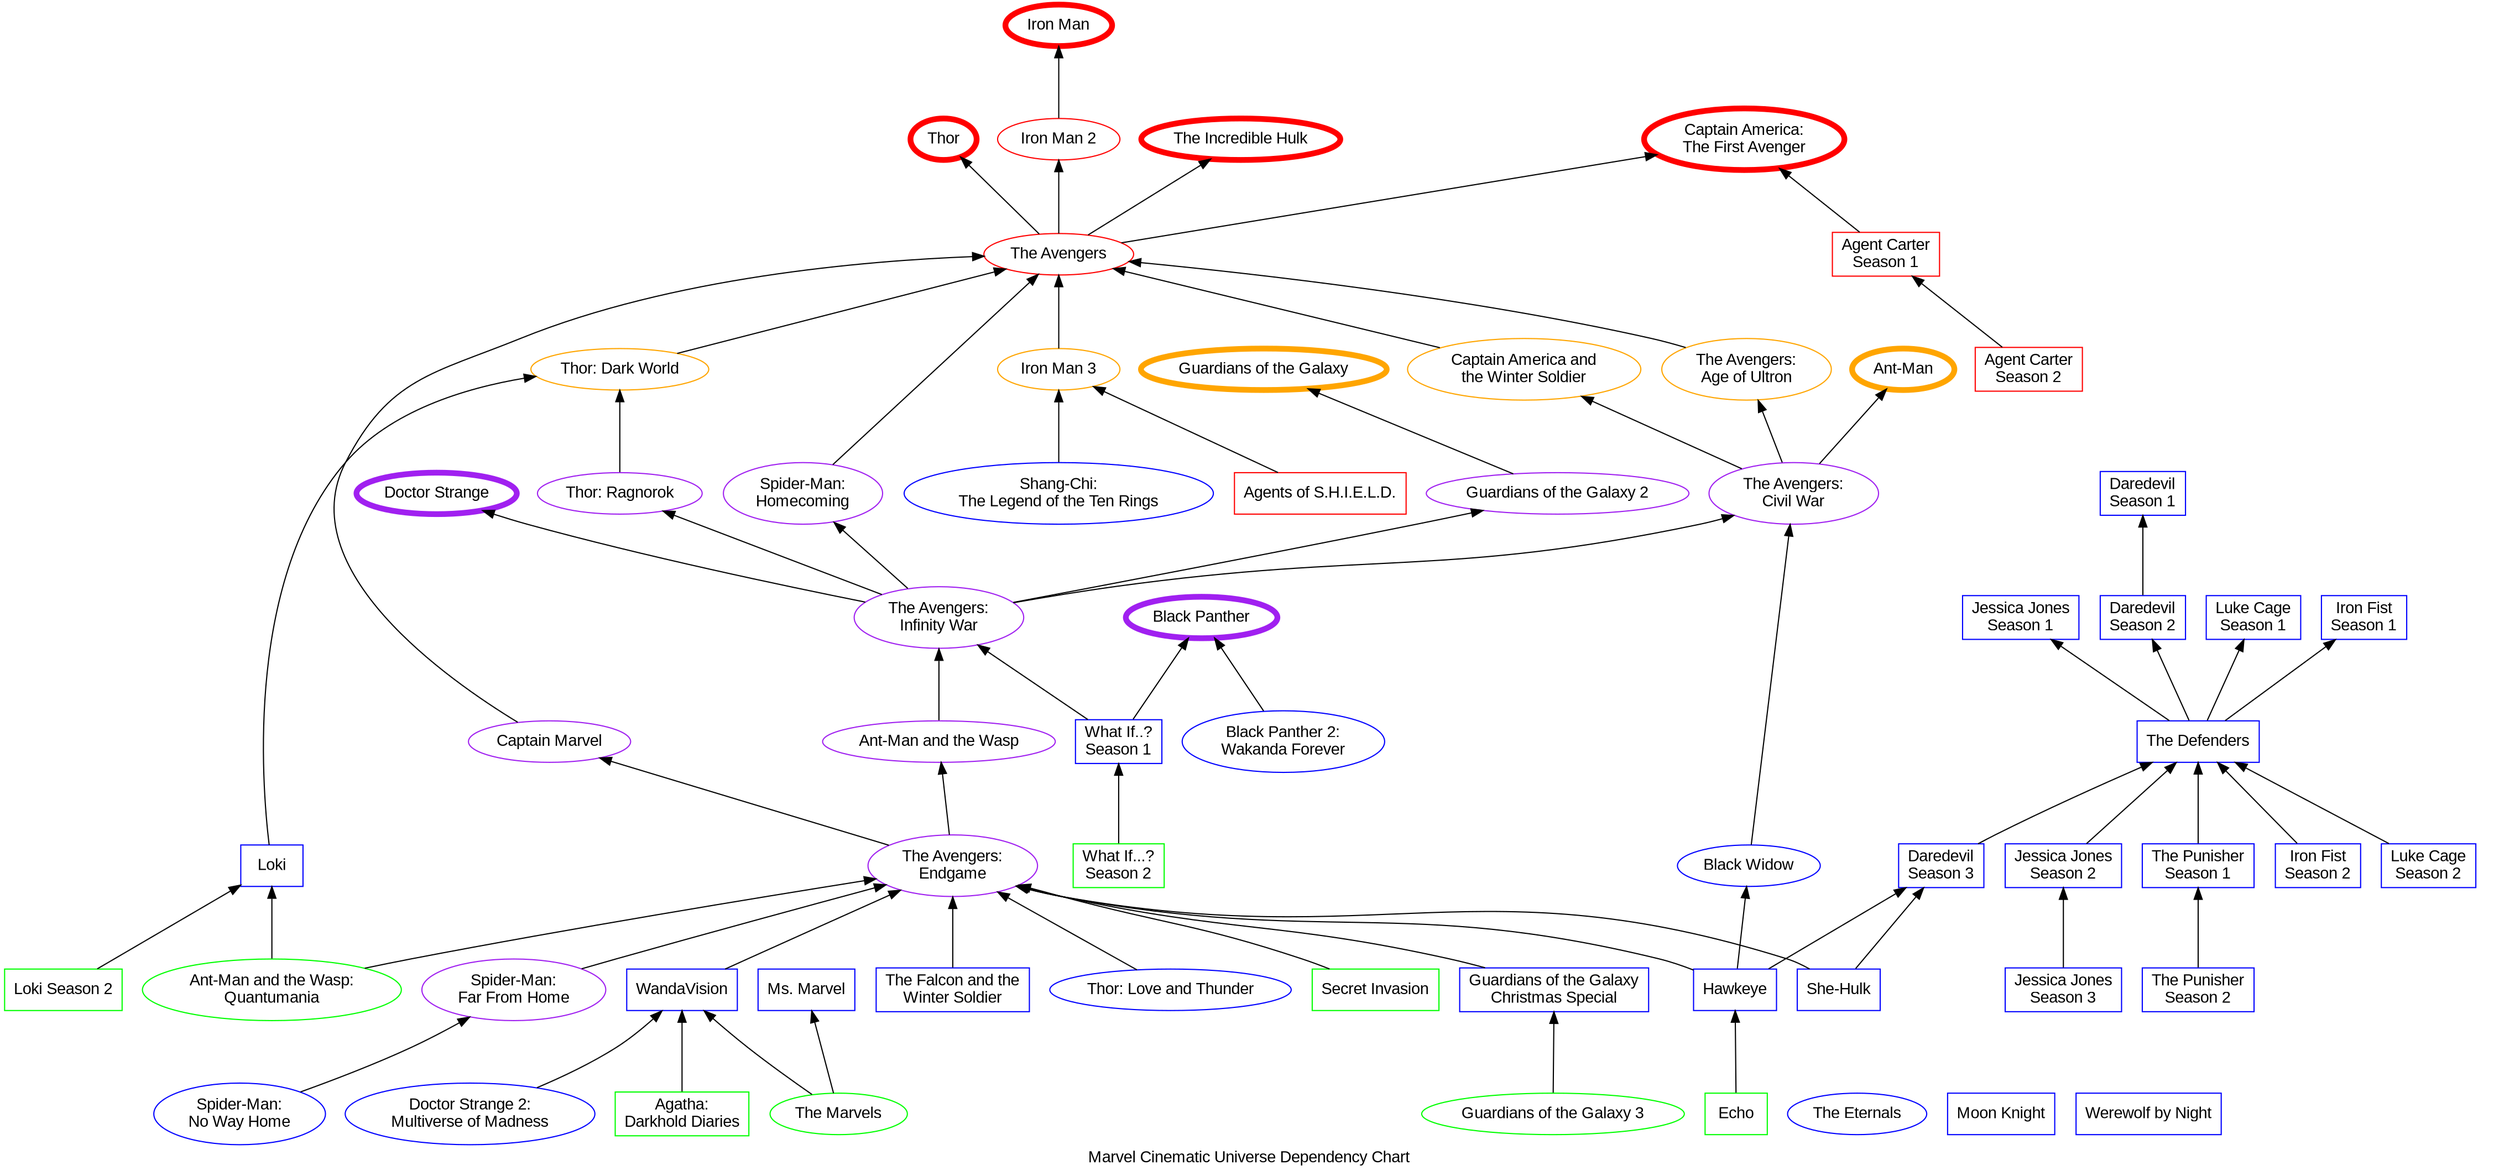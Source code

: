 digraph mcu {
  label="Marvel Cinematic Universe Dependency Chart";
  ranksep=0.75;
  
  graph [fontname="Arial" rankdir="BT"];
  node [fontname="Arial"];
  edge [fontname="Arial"];

  # Phase 1
  ironman1 [label="Iron Man" color=red penwidth=5]
  thehulk [label="The Incredible Hulk" color=red penwidth=5]
  ironman2 [label="Iron Man 2" color=red]
  capamerica1 [label="Captain America:\nThe First Avenger" color=red penwidth=5]
  thor1 [label="Thor" color=red penwidth=5]
  avengers [label="The Avengers" color=red]

  # Phase 2
  ironman3 [label="Iron Man 3" color=orange]
  thor2 [label="Thor: Dark World" color=orange]
  capamerica2 [label="Captain America and\nthe Winter Soldier" color=orange]
  guardians1 [label="Guardians of the Galaxy" color=orange penwidth=5]
  ageofultron [label="The Avengers:\nAge of Ultron" color=orange]
  antman [label="Ant-Man" color=orange penwidth=5]

  # Phase 3
  civilwar [label="The Avengers:\nCivil War" color=purple]
  docstrange [label="Doctor Strange" color=purple penwidth=5]
  guardians2 [label="Guardians of the Galaxy 2" color=purple]
  spidey1 [label="Spider-Man:\nHomecoming" color=purple]
  thor3 [label="Thor: Ragnorok" color=purple]
  bpanther1 [label="Black Panther" color=purple penwidth=5];
  bpanther2 [label="Black Panther 2:\nWakanda Forever" color=blue];
  whatif1 [label="What If..?\nSeason 1" color=blue shape=box];
  whatif2 [label="What If...?\nSeason 2" color=green shape=box];
  infinitywar [label="The Avengers:\nInfinity War" color=purple]
  antman2 [label="Ant-Man and the Wasp" color=purple]
  capmarvel [label="Captain Marvel" color=purple]
  endgame [label="The Avengers:\nEndgame" color=purple]
  spidey2 [label="Spider-Man:\nFar From Home" color=purple]

  # Phase 4
  wandavision [label="WandaVision" color=blue shape=box];
  falcon [label="The Falcon and the\nWinter Soldier" color=blue shape=box]
  loki1 [label="Loki" color=blue shape=box]
  bwidow [label="Black Widow" color=blue]
  shangchi [label="Shang-Chi:\nThe Legend of the Ten Rings" color=blue]
  eternals [label="The Eternals" color=blue]
  hawkeye [label="Hawkeye" color=blue shape=box]
  spidey3 [label="Spider-Man:\nNo Way Home" color=blue]
  moonknight [label="Moon Knight" color=blue shape=box]
  docstrange2 [label="Doctor Strange 2:\nMultiverse of Madness" color=blue]
  msmarvel [label="Ms. Marvel" color=blue shape=box]
  thor4 [label="Thor: Love and Thunder" color=blue]
  shehulk [label="She-Hulk" color=blue shape=box]
  werewolf [label="Werewolf by Night" color=blue shape=box]
  guardiansxmas [label="Guardians of the Galaxy\nChristmas Special" color=blue shape=box]

  # Phase 5
  antman3 [label="Ant-Man and the Wasp:\nQuantumania" color=green]
  guardians3 [label="Guardians of the Galaxy 3" color=green]
  secretinvasion [label="Secret Invasion" color=green shape=box]
  loki2 [label="Loki Season 2" color=green shape=box]
  themarvels [label="The Marvels" color=green]
  echo [label="Echo" color=green shape=box]
  darkhold [label="Agatha:\nDarkhold Diaries" color=green shape=box]

  # TV Series
  agentshield [label="Agents of S.H.I.E.L.D." color=red shape=box]
  agentcarter1 [label="Agent Carter\nSeason 1" color=red shape=box]
  agentcarter2 [label="Agent Carter\nSeason 2" color=red shape=box]

  # Defenders Saga
  subgraph cluster_defenders {
  graph [style="invis"];
  daredevil1 [label="Daredevil\nSeason 1" color=blue shape=box]
  jjones1 [label="Jessica Jones\nSeason 1" color=blue shape=box]
  daredevil2 [label="Daredevil\nSeason 2" color=blue shape=box]
  lukecage1 [label="Luke Cage\nSeason 1" color=blue shape=box]
  ironfist1 [label="Iron Fist\nSeason 1" color=blue shape=box]
  defenders [label="The Defenders" color=blue shape=box]
  punisher1 [label="The Punisher\nSeason 1" color=blue shape=box]
  jjones2 [label="Jessica Jones\nSeason 2" color=blue shape=box]
  lukecage2 [label="Luke Cage\nSeason 2" color=blue shape=box]
  ironfist2 [label="Iron Fist\nSeason 2" color=blue shape=box]
  daredevil3 [label="Daredevil\nSeason 3" color=blue shape=box]
  punisher2 [label="The Punisher\nSeason 2" color=blue shape=box]
  jjones3 [label="Jessica Jones\nSeason 3" color=blue shape=box]
  }
  
  #### Dependencies

  # Iron Man 2 builds on Iron Man 1
  ironman2 -> ironman1

  # Introduces Black Widow and War Machine
  avengers -> ironman2

  # Introduces Thor and Loki
  avengers -> thor1

  # Introduces Captain America and Bucky Barnes
  avengers -> capamerica1

  # Introduces Hulk
  avengers -> thehulk

  # Stark's emotions in Iron Man 3 are all about battle of NYC.
  ironman3 -> avengers;

  # Thor's experiences with Loki are formative in The Dark World.
  thor2 -> avengers;

  # The Avengers establishes Captain America as a member of S.H.I.E.L.D.
  capamerica2 -> avengers;

  # Spiderman starts with a cleanup of the battle of NYC.
  spidey1 -> avengers;

  # The battle of NYC and Stark's subsequent fears are what push Stark to create
  # Ultron.
  ageofultron -> avengers;

  # The Winter Soldier is a pivotal character in Civil War.
  civilwar -> capamerica2;

  # The central plot depends on Tony nearly destroying the world with Ultron.
  civilwar -> ageofultron;

  # Antman participates in Civil War.
  civilwar -> antman;

  # The Guardians of the Galaxy need to be established.
  guardians2 -> guardians1;

  thor3 -> thor2;
  
  # Thor 2 introduces Reality Infinity Stone, also pushes Thor to be homeless,
  # Loki to find a better version of himself.
  infinitywar -> thor3;

  # Establishes a divided and weakened Avengers, reveals Wakanda as a power,
  # and highlights Vision as the keeper of the Mind infinity stone.
  infinitywar -> civilwar;

  # Black Widow is on the run for violating the Sokovia Accords, established in
  # Civil War.
  bwidow -> civilwar;

  # Introduces Doctor Strange, Time infinity stone.
  infinitywar -> docstrange;

  # Introduces guardians, Mantis, Power infinity stone.
  infinitywar -> guardians2;

  # The Avengers introduces Nick Fury.
  capmarvel -> avengers;

  # Captain Marvel needs to be introduced for Endgame
  endgame -> capmarvel;

  # Peter and Tony's relationship is assumed in Infinity War.
  infinitywar -> spidey1;

  # Spiderman 2 is post-Blip, Tony is gone, Fury tries to step in.
  spidey2 -> endgame;

  # Plot of Spiderman 3 depends on post-credits Spiderman 2 scene.
  spidey3 -> spidey2;

  # Backstory on why Wanda is so messed up.
  wandavision -> endgame

  # Kang the Conqueror is introduced in Loki.  Without it, Quantumania
  # falls totally flat (who is this Kang guy anyway?).  Probably a
  # reason for its poor reviews.
  antman3 -> loki1;

  # Multiverse of Madness is not comprehensible without knowing the events
  # of WandaVision.  This is a strong dependency.
  docstrange2 -> wandavision;

  # Wakanda Forever proceeds directly from Black Panther, with very little
  # influence on the plot from the greater MCU.
  bpanther2 -> bpanther1;

  # Infinity War and its dependencies are almost enough to entirely
  # grasp whatif's variants and overarching plot.
  whatif1 -> infinitywar

  # What If..? has an episode incorporating Killmonger, not appearing in Infinity
  # War but only introduced in Black Panther
  whatif1 -> bpanther1

  # What If 2 has no post-Infinity War references, so it really only depends
  # on What If 1.
  whatif2 -> whatif1

  # This is bizarre, but the *end credit scene* of Ant-Man and the
  # Wasp is kind of plot critical, showing how Scott was trapped in
  # the quantum realm during the blip.  The beginning of endgame makes
  # no damn sense without this crucial scene.
  antman2 -> infinitywar;
  endgame -> antman2;

  # Antman3 definitively starts post-Blip.
  antman3 -> endgame;

  # Main character gains superpowers from Wandavision events.
  themarvels -> wandavision;

  # Main character gains superpowers from Ms. Marvel events.
  themarvels -> msmarvel;

  # Agent Carter introduced
  agentcarter1 -> capamerica1
  agentcarter2 -> agentcarter1
  
  # Iron Man 3 has the Mandarin, which appears later in Shang Chi
  shangchi -> ironman3;

  # Iron Man 3 introduces the Extremis virus, a plot point in Agents
  agentshield -> ironman3;

  # Direct sequels
  defenders -> daredevil2 -> daredevil1;
  defenders -> jjones1;
  defenders -> lukecage1;
  defenders -> ironfist1;
  daredevil3 -> defenders;
  jjones2 -> defenders;
  lukecage2 -> defenders;
  ironfist2 -> defenders;
  punisher1 -> defenders;
  punisher2 -> punisher1;
  jjones3 -> jjones2

  # Loki needs context from Thor: Dark World where Frigga dies, and
  # the Avengers where his variant diverges.
  loki2 -> loki1 -> thor2;

  # Part of plot needs Clint's failure to save Natasha
  hawkeye -> endgame;

  # Kingpin's reappearance as a villain happens in Hawkeye
  hawkeye -> daredevil3;

  # Part of plot revolves around Yelena's anger at Clint
  hawkeye -> bwidow;

  # Smart Hulk appears in Endgame, and She-Hulk starts with her
  # relationship with Bruce
  shehulk -> endgame;

  # Daredevil figures in She-Hulk Epi 8.
  shehulk -> daredevil3;

  # Part of Secret Invasion is that Fury has lost his contacts
  # after the Blip
  secretinvasion -> endgame;

  # Agatha is introduced in Wandavision
  darkhold -> wandavision;

  # The main story line for Falcon is post-Blip after Cap America gives up his
  # shield.
  falcon -> endgame;

  # The beginning starts with Thor's hanging out with the Guardians, which
  # happens in Endgame
  thor4 -> endgame;

  # Spurred by the events of Endgame and depends on being post-Blip.
  guardiansxmas -> endgame

  # The Guardian's Christmas special clarifies the relationship
  # between Quill and Mantis and sets up the beginning of Guardians 3.
  guardians3 -> guardiansxmas;

  # Echo is introduced in Hawkeye
  echo -> hawkeye;
}
